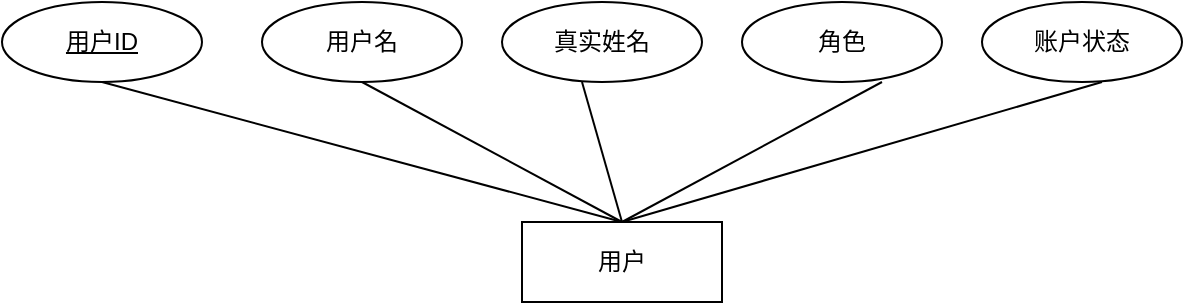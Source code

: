 <mxfile version="26.2.2">
  <diagram name="第 1 页" id="0fPViJVVqtWNmJMtGd2D">
    <mxGraphModel dx="1063" dy="453" grid="0" gridSize="10" guides="1" tooltips="1" connect="1" arrows="1" fold="1" page="1" pageScale="1" pageWidth="827" pageHeight="1169" math="0" shadow="0">
      <root>
        <mxCell id="0" />
        <mxCell id="1" parent="0" />
        <mxCell id="XvO2qAqcdb82eAykq4tm-33" value="用户" style="whiteSpace=wrap;html=1;align=center;" vertex="1" parent="1">
          <mxGeometry x="450" y="280" width="100" height="40" as="geometry" />
        </mxCell>
        <mxCell id="XvO2qAqcdb82eAykq4tm-41" value="用户ID" style="ellipse;whiteSpace=wrap;html=1;align=center;fontStyle=4;" vertex="1" parent="1">
          <mxGeometry x="190" y="170" width="100" height="40" as="geometry" />
        </mxCell>
        <mxCell id="XvO2qAqcdb82eAykq4tm-42" value="用户名" style="ellipse;whiteSpace=wrap;html=1;align=center;" vertex="1" parent="1">
          <mxGeometry x="320" y="170" width="100" height="40" as="geometry" />
        </mxCell>
        <mxCell id="XvO2qAqcdb82eAykq4tm-44" value="真实姓名" style="ellipse;whiteSpace=wrap;html=1;align=center;" vertex="1" parent="1">
          <mxGeometry x="440" y="170" width="100" height="40" as="geometry" />
        </mxCell>
        <mxCell id="XvO2qAqcdb82eAykq4tm-45" value="角色" style="ellipse;whiteSpace=wrap;html=1;align=center;" vertex="1" parent="1">
          <mxGeometry x="560" y="170" width="100" height="40" as="geometry" />
        </mxCell>
        <mxCell id="XvO2qAqcdb82eAykq4tm-46" value="账户状态" style="ellipse;whiteSpace=wrap;html=1;align=center;" vertex="1" parent="1">
          <mxGeometry x="680" y="170" width="100" height="40" as="geometry" />
        </mxCell>
        <mxCell id="XvO2qAqcdb82eAykq4tm-47" value="" style="endArrow=none;html=1;rounded=0;entryX=0.5;entryY=0;entryDx=0;entryDy=0;" edge="1" parent="1" target="XvO2qAqcdb82eAykq4tm-33">
          <mxGeometry relative="1" as="geometry">
            <mxPoint x="240" y="210" as="sourcePoint" />
            <mxPoint x="400" y="210" as="targetPoint" />
          </mxGeometry>
        </mxCell>
        <mxCell id="XvO2qAqcdb82eAykq4tm-48" value="" style="endArrow=none;html=1;rounded=0;exitX=0.5;exitY=1;exitDx=0;exitDy=0;" edge="1" parent="1" source="XvO2qAqcdb82eAykq4tm-42">
          <mxGeometry relative="1" as="geometry">
            <mxPoint x="414" y="230" as="sourcePoint" />
            <mxPoint x="500" y="280" as="targetPoint" />
          </mxGeometry>
        </mxCell>
        <mxCell id="XvO2qAqcdb82eAykq4tm-49" value="" style="endArrow=none;html=1;rounded=0;entryX=0.5;entryY=0;entryDx=0;entryDy=0;" edge="1" parent="1" target="XvO2qAqcdb82eAykq4tm-33">
          <mxGeometry relative="1" as="geometry">
            <mxPoint x="480" y="210" as="sourcePoint" />
            <mxPoint x="640" y="210" as="targetPoint" />
          </mxGeometry>
        </mxCell>
        <mxCell id="XvO2qAqcdb82eAykq4tm-50" value="" style="endArrow=none;html=1;rounded=0;exitX=0.5;exitY=0;exitDx=0;exitDy=0;" edge="1" parent="1" source="XvO2qAqcdb82eAykq4tm-33">
          <mxGeometry relative="1" as="geometry">
            <mxPoint x="470" y="210" as="sourcePoint" />
            <mxPoint x="630" y="210" as="targetPoint" />
          </mxGeometry>
        </mxCell>
        <mxCell id="XvO2qAqcdb82eAykq4tm-51" value="" style="endArrow=none;html=1;rounded=0;entryX=0.5;entryY=1;entryDx=0;entryDy=0;" edge="1" parent="1">
          <mxGeometry relative="1" as="geometry">
            <mxPoint x="500" y="280" as="sourcePoint" />
            <mxPoint x="740" y="210" as="targetPoint" />
          </mxGeometry>
        </mxCell>
      </root>
    </mxGraphModel>
  </diagram>
</mxfile>
